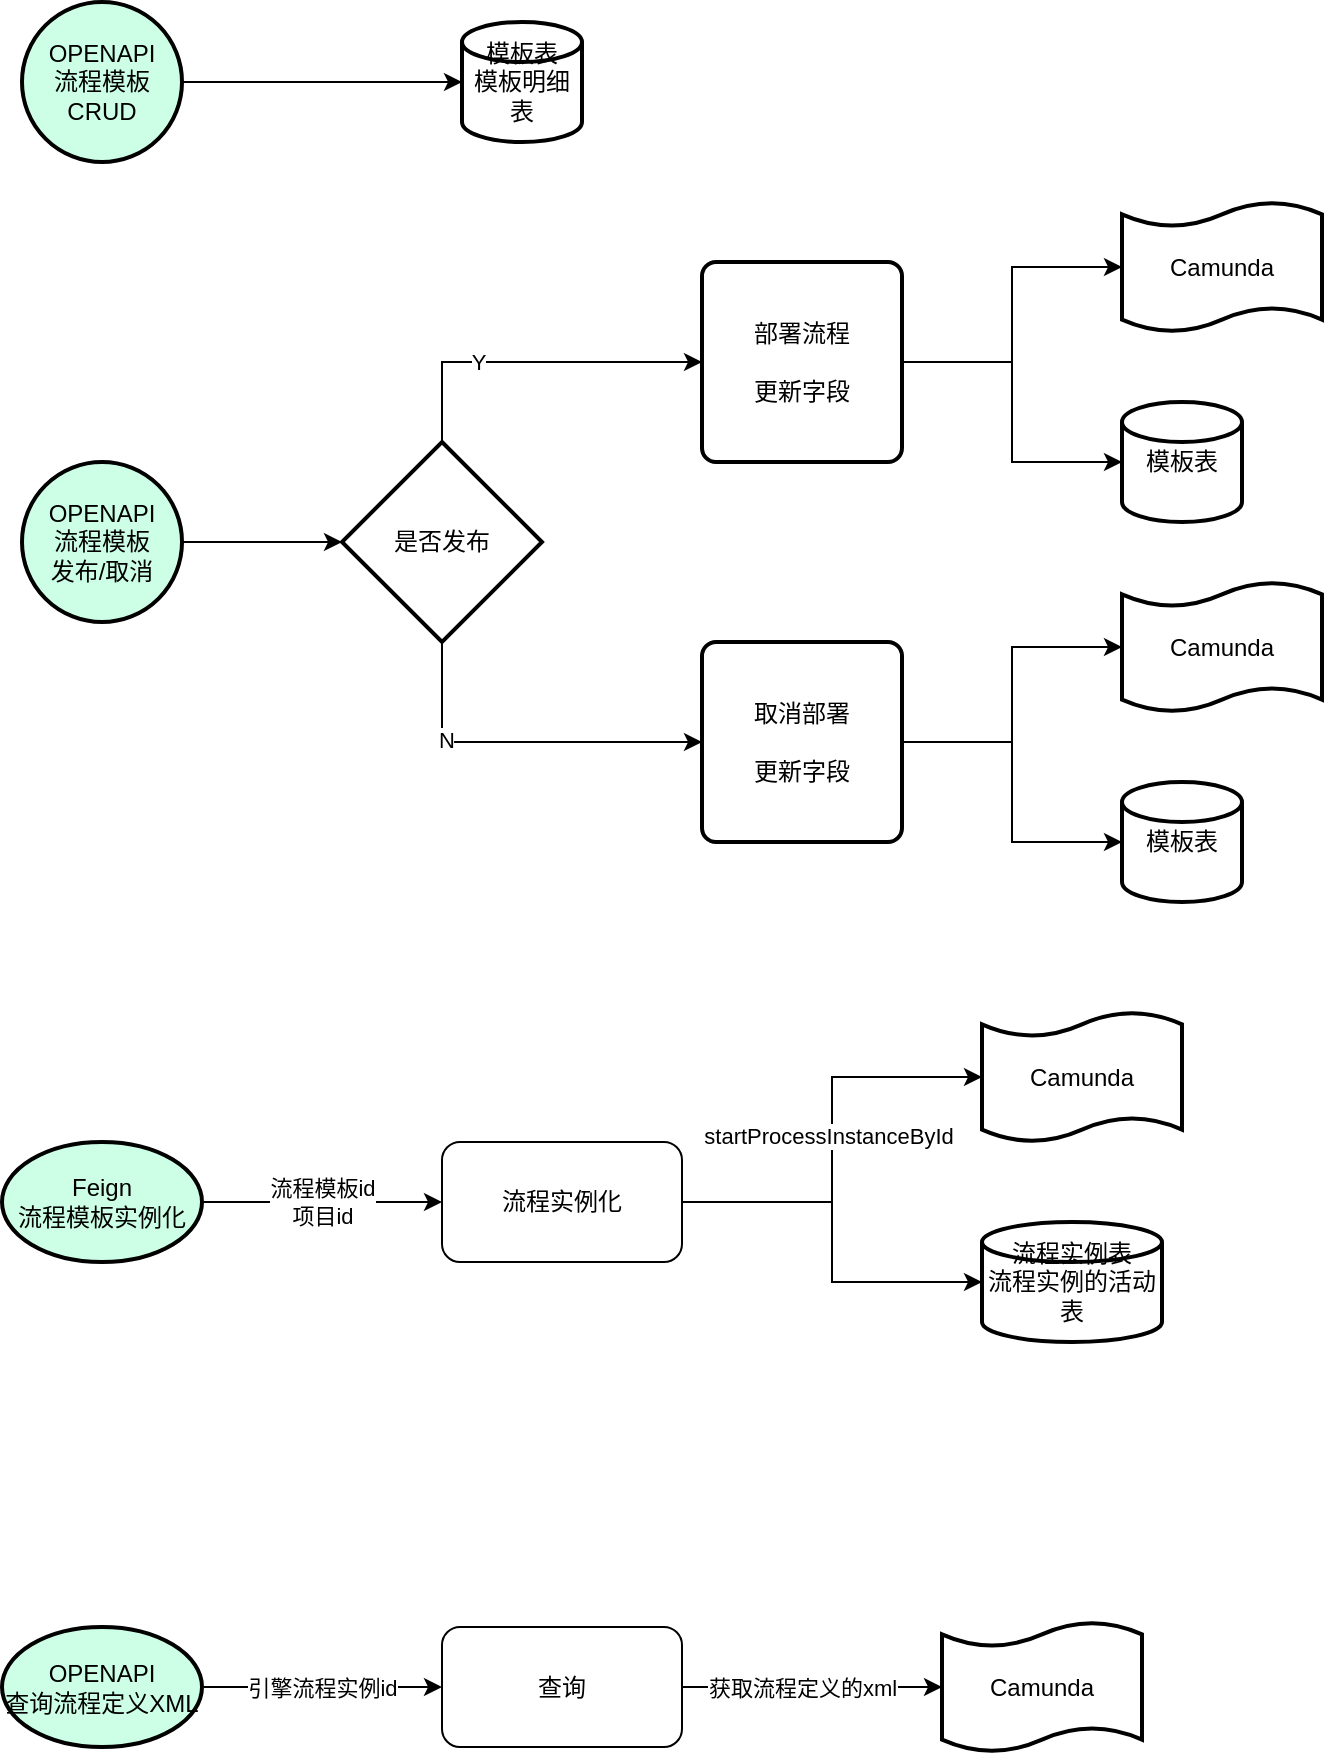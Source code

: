 <mxfile version="24.4.4" type="github" pages="2">
  <diagram name="第 1 页" id="l7ETgdYbAlDT3ln601Ar">
    <mxGraphModel dx="1434" dy="780" grid="1" gridSize="10" guides="1" tooltips="1" connect="1" arrows="1" fold="1" page="1" pageScale="1" pageWidth="827" pageHeight="1169" math="0" shadow="0">
      <root>
        <mxCell id="0" />
        <mxCell id="1" parent="0" />
        <mxCell id="i6D_zPiAmZ7pMk7o-Lk9-1" value="&lt;div&gt;OPENAPI&lt;/div&gt;流程模板CRUD" style="strokeWidth=2;html=1;shape=mxgraph.flowchart.start_2;whiteSpace=wrap;fillColor=#CCFFE6;" parent="1" vertex="1">
          <mxGeometry x="40" y="80" width="80" height="80" as="geometry" />
        </mxCell>
        <mxCell id="i6D_zPiAmZ7pMk7o-Lk9-2" value="模板表&lt;div&gt;模板明细表&lt;/div&gt;" style="strokeWidth=2;html=1;shape=mxgraph.flowchart.database;whiteSpace=wrap;" parent="1" vertex="1">
          <mxGeometry x="260" y="90" width="60" height="60" as="geometry" />
        </mxCell>
        <mxCell id="i6D_zPiAmZ7pMk7o-Lk9-3" style="edgeStyle=orthogonalEdgeStyle;rounded=0;orthogonalLoop=1;jettySize=auto;html=1;entryX=0;entryY=0.5;entryDx=0;entryDy=0;entryPerimeter=0;" parent="1" source="i6D_zPiAmZ7pMk7o-Lk9-1" target="i6D_zPiAmZ7pMk7o-Lk9-2" edge="1">
          <mxGeometry relative="1" as="geometry" />
        </mxCell>
        <mxCell id="i6D_zPiAmZ7pMk7o-Lk9-7" style="edgeStyle=orthogonalEdgeStyle;rounded=0;orthogonalLoop=1;jettySize=auto;html=1;" parent="1" source="i6D_zPiAmZ7pMk7o-Lk9-4" target="i6D_zPiAmZ7pMk7o-Lk9-6" edge="1">
          <mxGeometry relative="1" as="geometry" />
        </mxCell>
        <mxCell id="i6D_zPiAmZ7pMk7o-Lk9-4" value="&lt;div&gt;OPENAPI&lt;/div&gt;流程模板&lt;div&gt;发布/取消&lt;/div&gt;" style="strokeWidth=2;html=1;shape=mxgraph.flowchart.start_2;whiteSpace=wrap;fillColor=#CCFFE6;" parent="1" vertex="1">
          <mxGeometry x="40" y="310" width="80" height="80" as="geometry" />
        </mxCell>
        <mxCell id="i6D_zPiAmZ7pMk7o-Lk9-11" style="edgeStyle=orthogonalEdgeStyle;rounded=0;orthogonalLoop=1;jettySize=auto;html=1;exitX=0.5;exitY=0;exitDx=0;exitDy=0;exitPerimeter=0;" parent="1" source="i6D_zPiAmZ7pMk7o-Lk9-6" target="i6D_zPiAmZ7pMk7o-Lk9-8" edge="1">
          <mxGeometry relative="1" as="geometry" />
        </mxCell>
        <mxCell id="i6D_zPiAmZ7pMk7o-Lk9-12" value="Y" style="edgeLabel;html=1;align=center;verticalAlign=middle;resizable=0;points=[];" parent="i6D_zPiAmZ7pMk7o-Lk9-11" vertex="1" connectable="0">
          <mxGeometry x="-0.325" relative="1" as="geometry">
            <mxPoint as="offset" />
          </mxGeometry>
        </mxCell>
        <mxCell id="i6D_zPiAmZ7pMk7o-Lk9-23" style="edgeStyle=orthogonalEdgeStyle;rounded=0;orthogonalLoop=1;jettySize=auto;html=1;entryX=0;entryY=0.5;entryDx=0;entryDy=0;exitX=0.5;exitY=1;exitDx=0;exitDy=0;exitPerimeter=0;" parent="1" source="i6D_zPiAmZ7pMk7o-Lk9-6" target="i6D_zPiAmZ7pMk7o-Lk9-22" edge="1">
          <mxGeometry relative="1" as="geometry" />
        </mxCell>
        <mxCell id="i6D_zPiAmZ7pMk7o-Lk9-24" value="N" style="edgeLabel;html=1;align=center;verticalAlign=middle;resizable=0;points=[];" parent="i6D_zPiAmZ7pMk7o-Lk9-23" vertex="1" connectable="0">
          <mxGeometry x="-0.458" y="2" relative="1" as="geometry">
            <mxPoint as="offset" />
          </mxGeometry>
        </mxCell>
        <mxCell id="i6D_zPiAmZ7pMk7o-Lk9-6" value="是否发布" style="strokeWidth=2;html=1;shape=mxgraph.flowchart.decision;whiteSpace=wrap;" parent="1" vertex="1">
          <mxGeometry x="200" y="300" width="100" height="100" as="geometry" />
        </mxCell>
        <mxCell id="i6D_zPiAmZ7pMk7o-Lk9-8" value="部署流程&lt;div&gt;&lt;br&gt;&lt;div&gt;更新字段&lt;/div&gt;&lt;/div&gt;" style="rounded=1;whiteSpace=wrap;html=1;absoluteArcSize=1;arcSize=14;strokeWidth=2;" parent="1" vertex="1">
          <mxGeometry x="380" y="210" width="100" height="100" as="geometry" />
        </mxCell>
        <mxCell id="i6D_zPiAmZ7pMk7o-Lk9-14" value="模板表" style="strokeWidth=2;html=1;shape=mxgraph.flowchart.database;whiteSpace=wrap;" parent="1" vertex="1">
          <mxGeometry x="590" y="280" width="60" height="60" as="geometry" />
        </mxCell>
        <mxCell id="i6D_zPiAmZ7pMk7o-Lk9-19" value="Camunda" style="shape=tape;whiteSpace=wrap;html=1;strokeWidth=2;size=0.19" parent="1" vertex="1">
          <mxGeometry x="590" y="180" width="100" height="65" as="geometry" />
        </mxCell>
        <mxCell id="i6D_zPiAmZ7pMk7o-Lk9-20" style="edgeStyle=orthogonalEdgeStyle;rounded=0;orthogonalLoop=1;jettySize=auto;html=1;entryX=0;entryY=0.5;entryDx=0;entryDy=0;entryPerimeter=0;" parent="1" source="i6D_zPiAmZ7pMk7o-Lk9-8" target="i6D_zPiAmZ7pMk7o-Lk9-19" edge="1">
          <mxGeometry relative="1" as="geometry" />
        </mxCell>
        <mxCell id="i6D_zPiAmZ7pMk7o-Lk9-21" style="edgeStyle=orthogonalEdgeStyle;rounded=0;orthogonalLoop=1;jettySize=auto;html=1;entryX=0;entryY=0.5;entryDx=0;entryDy=0;entryPerimeter=0;" parent="1" source="i6D_zPiAmZ7pMk7o-Lk9-8" target="i6D_zPiAmZ7pMk7o-Lk9-14" edge="1">
          <mxGeometry relative="1" as="geometry" />
        </mxCell>
        <mxCell id="i6D_zPiAmZ7pMk7o-Lk9-22" value="取消部署&lt;div&gt;&lt;br&gt;&lt;div&gt;更新字段&lt;/div&gt;&lt;/div&gt;" style="rounded=1;whiteSpace=wrap;html=1;absoluteArcSize=1;arcSize=14;strokeWidth=2;" parent="1" vertex="1">
          <mxGeometry x="380" y="400" width="100" height="100" as="geometry" />
        </mxCell>
        <mxCell id="i6D_zPiAmZ7pMk7o-Lk9-25" value="模板表" style="strokeWidth=2;html=1;shape=mxgraph.flowchart.database;whiteSpace=wrap;" parent="1" vertex="1">
          <mxGeometry x="590" y="470" width="60" height="60" as="geometry" />
        </mxCell>
        <mxCell id="i6D_zPiAmZ7pMk7o-Lk9-26" value="Camunda" style="shape=tape;whiteSpace=wrap;html=1;strokeWidth=2;size=0.19" parent="1" vertex="1">
          <mxGeometry x="590" y="370" width="100" height="65" as="geometry" />
        </mxCell>
        <mxCell id="i6D_zPiAmZ7pMk7o-Lk9-27" style="edgeStyle=orthogonalEdgeStyle;rounded=0;orthogonalLoop=1;jettySize=auto;html=1;entryX=0;entryY=0.5;entryDx=0;entryDy=0;entryPerimeter=0;" parent="1" source="i6D_zPiAmZ7pMk7o-Lk9-22" target="i6D_zPiAmZ7pMk7o-Lk9-26" edge="1">
          <mxGeometry relative="1" as="geometry" />
        </mxCell>
        <mxCell id="i6D_zPiAmZ7pMk7o-Lk9-28" style="edgeStyle=orthogonalEdgeStyle;rounded=0;orthogonalLoop=1;jettySize=auto;html=1;entryX=0;entryY=0.5;entryDx=0;entryDy=0;entryPerimeter=0;" parent="1" source="i6D_zPiAmZ7pMk7o-Lk9-22" target="i6D_zPiAmZ7pMk7o-Lk9-25" edge="1">
          <mxGeometry relative="1" as="geometry" />
        </mxCell>
        <mxCell id="i6D_zPiAmZ7pMk7o-Lk9-35" style="edgeStyle=orthogonalEdgeStyle;rounded=0;orthogonalLoop=1;jettySize=auto;html=1;entryX=0;entryY=0.5;entryDx=0;entryDy=0;" parent="1" source="i6D_zPiAmZ7pMk7o-Lk9-29" target="i6D_zPiAmZ7pMk7o-Lk9-31" edge="1">
          <mxGeometry relative="1" as="geometry" />
        </mxCell>
        <mxCell id="i6D_zPiAmZ7pMk7o-Lk9-36" value="流程模板id&lt;div&gt;项目id&lt;/div&gt;" style="edgeLabel;html=1;align=center;verticalAlign=middle;resizable=0;points=[];" parent="i6D_zPiAmZ7pMk7o-Lk9-35" vertex="1" connectable="0">
          <mxGeometry x="-0.4" y="-2" relative="1" as="geometry">
            <mxPoint x="24" y="-2" as="offset" />
          </mxGeometry>
        </mxCell>
        <mxCell id="i6D_zPiAmZ7pMk7o-Lk9-29" value="Feign&lt;div&gt;流程模板&lt;span style=&quot;background-color: initial;&quot;&gt;实例化&lt;/span&gt;&lt;/div&gt;" style="strokeWidth=2;html=1;shape=mxgraph.flowchart.start_1;whiteSpace=wrap;fillColor=#CCFFE6;" parent="1" vertex="1">
          <mxGeometry x="30" y="650" width="100" height="60" as="geometry" />
        </mxCell>
        <mxCell id="i6D_zPiAmZ7pMk7o-Lk9-31" value="流程实例化" style="rounded=1;whiteSpace=wrap;html=1;" parent="1" vertex="1">
          <mxGeometry x="250" y="650" width="120" height="60" as="geometry" />
        </mxCell>
        <mxCell id="i6D_zPiAmZ7pMk7o-Lk9-32" value="Camunda" style="shape=tape;whiteSpace=wrap;html=1;strokeWidth=2;size=0.19" parent="1" vertex="1">
          <mxGeometry x="520" y="585" width="100" height="65" as="geometry" />
        </mxCell>
        <mxCell id="i6D_zPiAmZ7pMk7o-Lk9-33" style="edgeStyle=orthogonalEdgeStyle;rounded=0;orthogonalLoop=1;jettySize=auto;html=1;entryX=0;entryY=0.5;entryDx=0;entryDy=0;entryPerimeter=0;" parent="1" source="i6D_zPiAmZ7pMk7o-Lk9-31" target="i6D_zPiAmZ7pMk7o-Lk9-32" edge="1">
          <mxGeometry relative="1" as="geometry" />
        </mxCell>
        <mxCell id="i6D_zPiAmZ7pMk7o-Lk9-34" value="startProcessInstanceById" style="edgeLabel;html=1;align=center;verticalAlign=middle;resizable=0;points=[];" parent="i6D_zPiAmZ7pMk7o-Lk9-33" vertex="1" connectable="0">
          <mxGeometry x="0.017" y="2" relative="1" as="geometry">
            <mxPoint as="offset" />
          </mxGeometry>
        </mxCell>
        <mxCell id="i6D_zPiAmZ7pMk7o-Lk9-39" value="流程实例表&lt;div&gt;流程实例的活动表&lt;br&gt;&lt;/div&gt;" style="strokeWidth=2;html=1;shape=mxgraph.flowchart.database;whiteSpace=wrap;" parent="1" vertex="1">
          <mxGeometry x="520" y="690" width="90" height="60" as="geometry" />
        </mxCell>
        <mxCell id="i6D_zPiAmZ7pMk7o-Lk9-40" style="edgeStyle=orthogonalEdgeStyle;rounded=0;orthogonalLoop=1;jettySize=auto;html=1;entryX=0;entryY=0.5;entryDx=0;entryDy=0;entryPerimeter=0;" parent="1" source="i6D_zPiAmZ7pMk7o-Lk9-31" target="i6D_zPiAmZ7pMk7o-Lk9-39" edge="1">
          <mxGeometry relative="1" as="geometry" />
        </mxCell>
        <mxCell id="i6D_zPiAmZ7pMk7o-Lk9-44" style="edgeStyle=orthogonalEdgeStyle;rounded=0;orthogonalLoop=1;jettySize=auto;html=1;" parent="1" source="i6D_zPiAmZ7pMk7o-Lk9-42" target="i6D_zPiAmZ7pMk7o-Lk9-43" edge="1">
          <mxGeometry relative="1" as="geometry" />
        </mxCell>
        <mxCell id="i6D_zPiAmZ7pMk7o-Lk9-45" value="引擎流程实例id" style="edgeLabel;html=1;align=center;verticalAlign=middle;resizable=0;points=[];" parent="i6D_zPiAmZ7pMk7o-Lk9-44" vertex="1" connectable="0">
          <mxGeometry x="-0.4" y="-2" relative="1" as="geometry">
            <mxPoint x="24" y="-2" as="offset" />
          </mxGeometry>
        </mxCell>
        <mxCell id="i6D_zPiAmZ7pMk7o-Lk9-42" value="OPENAPI&lt;div&gt;查询流程定义XML&lt;br&gt;&lt;/div&gt;" style="strokeWidth=2;html=1;shape=mxgraph.flowchart.start_1;whiteSpace=wrap;fillColor=#CCFFE6;" parent="1" vertex="1">
          <mxGeometry x="30" y="892.5" width="100" height="60" as="geometry" />
        </mxCell>
        <mxCell id="i6D_zPiAmZ7pMk7o-Lk9-43" value="查询" style="rounded=1;whiteSpace=wrap;html=1;" parent="1" vertex="1">
          <mxGeometry x="250" y="892.5" width="120" height="60" as="geometry" />
        </mxCell>
        <mxCell id="i6D_zPiAmZ7pMk7o-Lk9-47" value="Camunda" style="shape=tape;whiteSpace=wrap;html=1;strokeWidth=2;size=0.19" parent="1" vertex="1">
          <mxGeometry x="500" y="890" width="100" height="65" as="geometry" />
        </mxCell>
        <mxCell id="i6D_zPiAmZ7pMk7o-Lk9-48" style="edgeStyle=orthogonalEdgeStyle;rounded=0;orthogonalLoop=1;jettySize=auto;html=1;entryX=0;entryY=0.5;entryDx=0;entryDy=0;entryPerimeter=0;" parent="1" source="i6D_zPiAmZ7pMk7o-Lk9-43" target="i6D_zPiAmZ7pMk7o-Lk9-47" edge="1">
          <mxGeometry relative="1" as="geometry">
            <mxPoint x="480" y="932.5" as="targetPoint" />
          </mxGeometry>
        </mxCell>
        <mxCell id="i6D_zPiAmZ7pMk7o-Lk9-49" value="获取流程定义的xml" style="edgeLabel;html=1;align=center;verticalAlign=middle;resizable=0;points=[];" parent="i6D_zPiAmZ7pMk7o-Lk9-48" vertex="1" connectable="0">
          <mxGeometry x="-0.169" y="-1" relative="1" as="geometry">
            <mxPoint x="6" y="-1" as="offset" />
          </mxGeometry>
        </mxCell>
      </root>
    </mxGraphModel>
  </diagram>
  <diagram id="cH4UXT0Gxmv82lslt4du" name="第 2 页">
    <mxGraphModel grid="1" page="1" gridSize="10" guides="1" tooltips="1" connect="1" arrows="1" fold="1" pageScale="1" pageWidth="827" pageHeight="1169" math="0" shadow="0">
      <root>
        <mxCell id="0" />
        <mxCell id="1" parent="0" />
      </root>
    </mxGraphModel>
  </diagram>
</mxfile>
